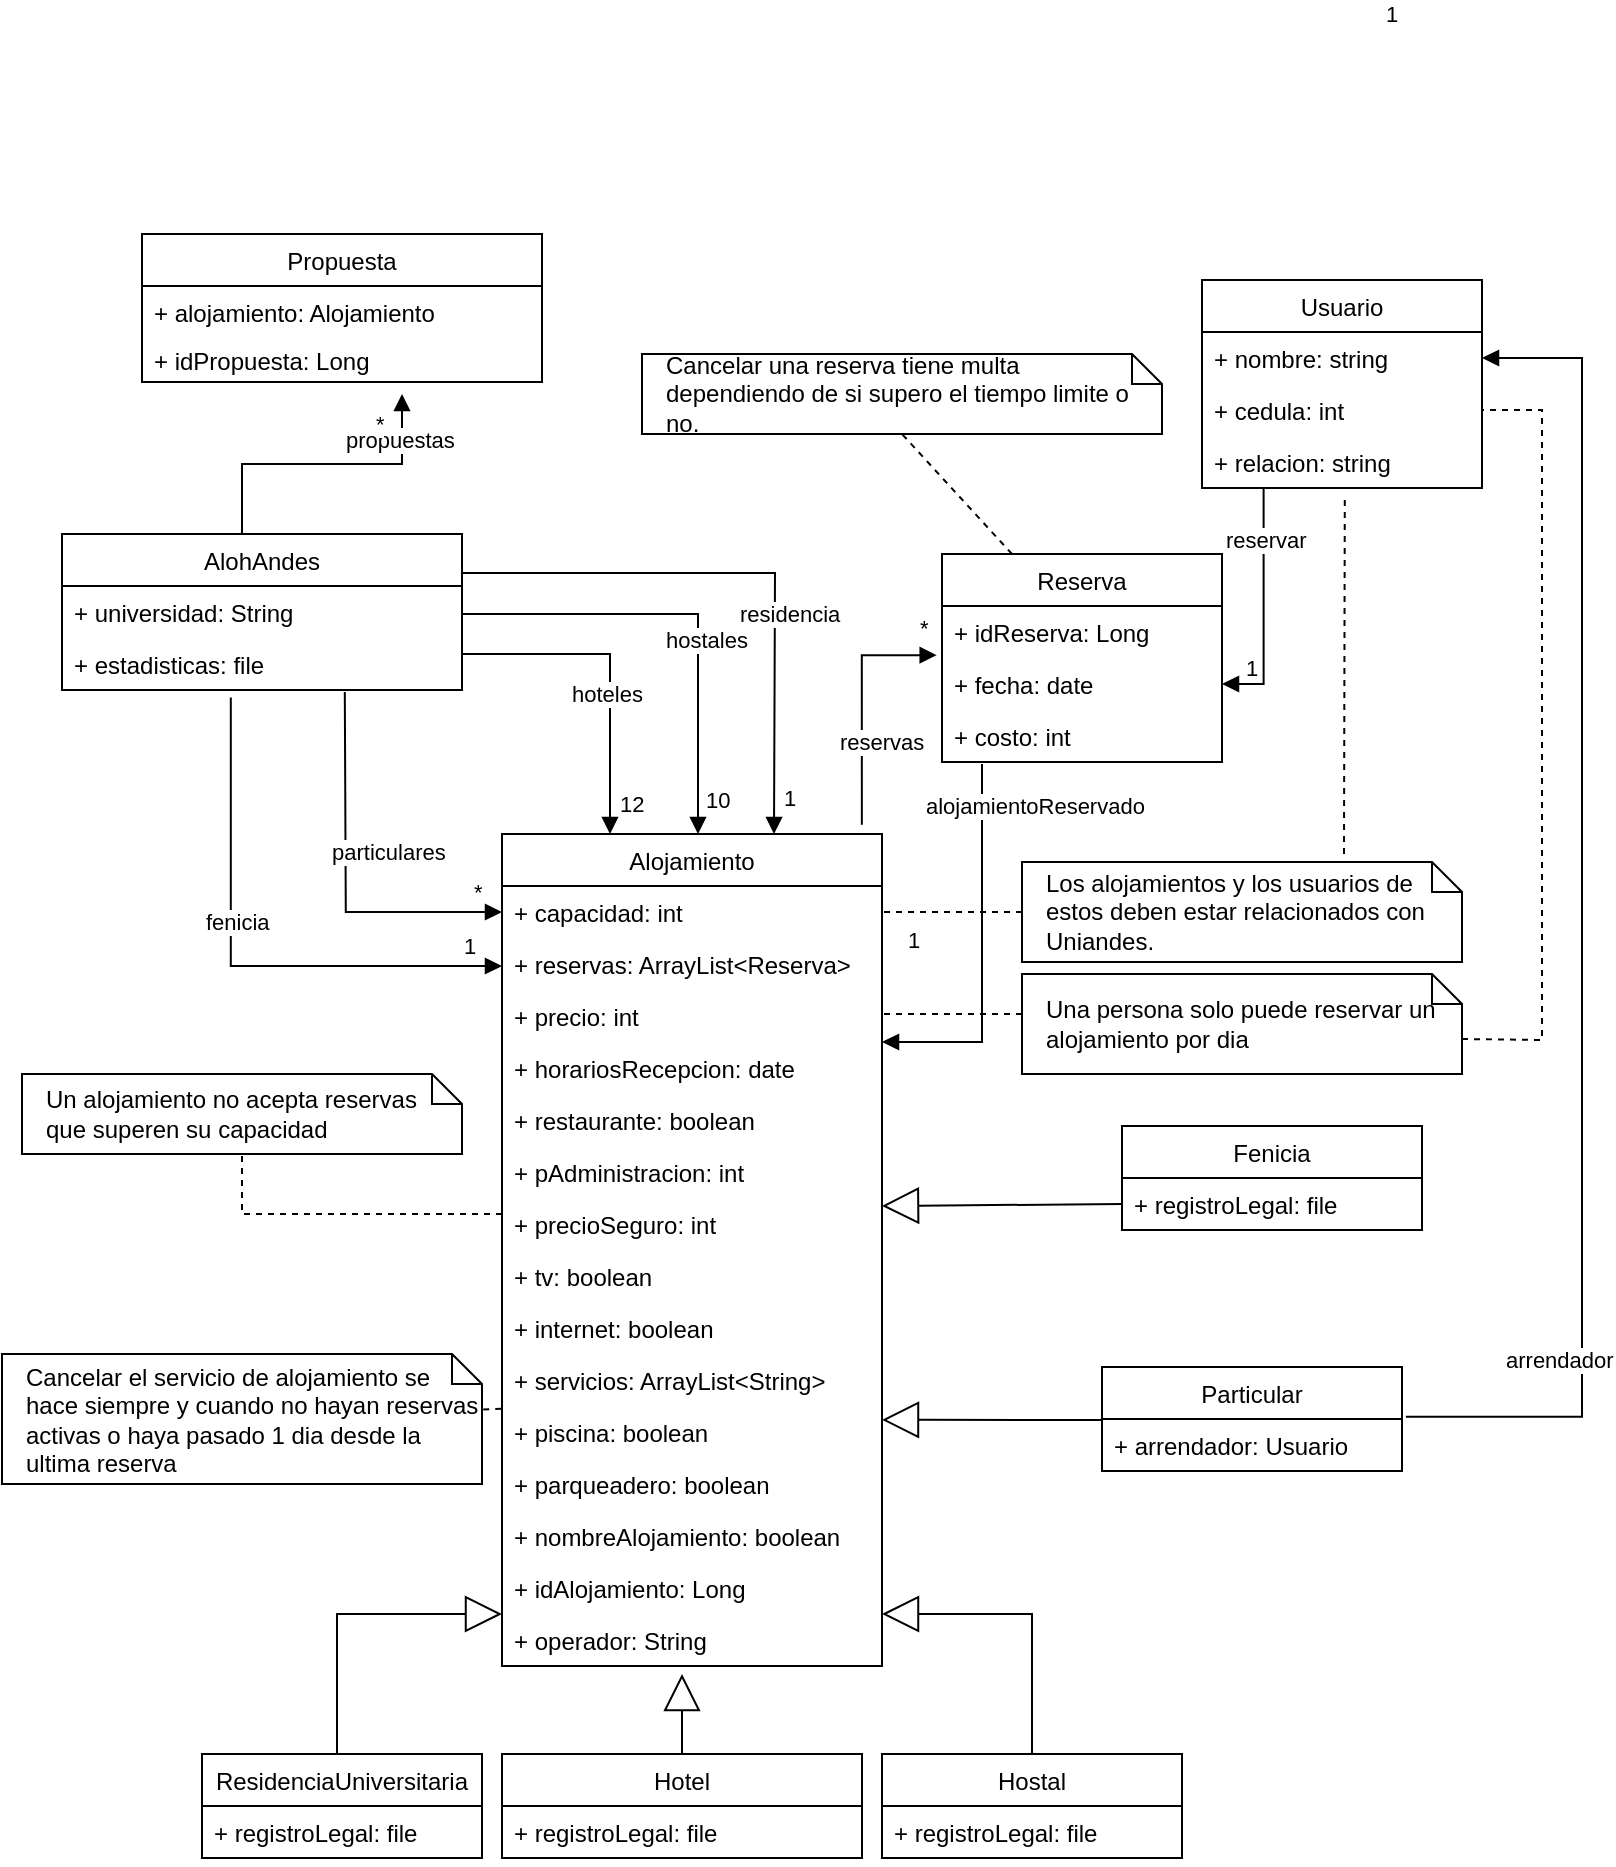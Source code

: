 <mxfile version="20.8.20" type="github">
  <diagram id="C5RBs43oDa-KdzZeNtuy" name="Page-1">
    <mxGraphModel dx="746" dy="1719" grid="1" gridSize="10" guides="1" tooltips="1" connect="1" arrows="1" fold="1" page="1" pageScale="1" pageWidth="827" pageHeight="1169" math="0" shadow="0">
      <root>
        <mxCell id="WIyWlLk6GJQsqaUBKTNV-0" />
        <mxCell id="WIyWlLk6GJQsqaUBKTNV-1" parent="WIyWlLk6GJQsqaUBKTNV-0" />
        <mxCell id="SDHKudVN_qbjvCetMOLD-1" value="AlohAndes" style="swimlane;fontStyle=0;childLayout=stackLayout;horizontal=1;startSize=26;fillColor=none;horizontalStack=0;resizeParent=1;resizeParentMax=0;resizeLast=0;collapsible=1;marginBottom=0;" vertex="1" parent="WIyWlLk6GJQsqaUBKTNV-1">
          <mxGeometry x="40" y="190" width="200" height="78" as="geometry" />
        </mxCell>
        <mxCell id="SDHKudVN_qbjvCetMOLD-114" value="+ universidad: String" style="text;strokeColor=none;fillColor=none;align=left;verticalAlign=top;spacingLeft=4;spacingRight=4;overflow=hidden;rotatable=0;points=[[0,0.5],[1,0.5]];portConstraint=eastwest;" vertex="1" parent="SDHKudVN_qbjvCetMOLD-1">
          <mxGeometry y="26" width="200" height="26" as="geometry" />
        </mxCell>
        <mxCell id="SDHKudVN_qbjvCetMOLD-115" value="+ estadisticas: file" style="text;strokeColor=none;fillColor=none;align=left;verticalAlign=top;spacingLeft=4;spacingRight=4;overflow=hidden;rotatable=0;points=[[0,0.5],[1,0.5]];portConstraint=eastwest;" vertex="1" parent="SDHKudVN_qbjvCetMOLD-1">
          <mxGeometry y="52" width="200" height="26" as="geometry" />
        </mxCell>
        <mxCell id="SDHKudVN_qbjvCetMOLD-6" value="Hotel" style="swimlane;fontStyle=0;childLayout=stackLayout;horizontal=1;startSize=26;fillColor=none;horizontalStack=0;resizeParent=1;resizeParentMax=0;resizeLast=0;collapsible=1;marginBottom=0;" vertex="1" parent="WIyWlLk6GJQsqaUBKTNV-1">
          <mxGeometry x="260" y="800" width="180" height="52" as="geometry" />
        </mxCell>
        <mxCell id="SDHKudVN_qbjvCetMOLD-7" value="+ registroLegal: file" style="text;strokeColor=none;fillColor=none;align=left;verticalAlign=top;spacingLeft=4;spacingRight=4;overflow=hidden;rotatable=0;points=[[0,0.5],[1,0.5]];portConstraint=eastwest;" vertex="1" parent="SDHKudVN_qbjvCetMOLD-6">
          <mxGeometry y="26" width="180" height="26" as="geometry" />
        </mxCell>
        <mxCell id="SDHKudVN_qbjvCetMOLD-10" value="Hostal" style="swimlane;fontStyle=0;childLayout=stackLayout;horizontal=1;startSize=26;fillColor=none;horizontalStack=0;resizeParent=1;resizeParentMax=0;resizeLast=0;collapsible=1;marginBottom=0;" vertex="1" parent="WIyWlLk6GJQsqaUBKTNV-1">
          <mxGeometry x="450" y="800" width="150" height="52" as="geometry" />
        </mxCell>
        <mxCell id="SDHKudVN_qbjvCetMOLD-11" value="+ registroLegal: file" style="text;strokeColor=none;fillColor=none;align=left;verticalAlign=top;spacingLeft=4;spacingRight=4;overflow=hidden;rotatable=0;points=[[0,0.5],[1,0.5]];portConstraint=eastwest;" vertex="1" parent="SDHKudVN_qbjvCetMOLD-10">
          <mxGeometry y="26" width="150" height="26" as="geometry" />
        </mxCell>
        <mxCell id="SDHKudVN_qbjvCetMOLD-14" value="ResidenciaUniversitaria" style="swimlane;fontStyle=0;childLayout=stackLayout;horizontal=1;startSize=26;fillColor=none;horizontalStack=0;resizeParent=1;resizeParentMax=0;resizeLast=0;collapsible=1;marginBottom=0;" vertex="1" parent="WIyWlLk6GJQsqaUBKTNV-1">
          <mxGeometry x="110" y="800" width="140" height="52" as="geometry" />
        </mxCell>
        <mxCell id="SDHKudVN_qbjvCetMOLD-15" value="+ registroLegal: file" style="text;strokeColor=none;fillColor=none;align=left;verticalAlign=top;spacingLeft=4;spacingRight=4;overflow=hidden;rotatable=0;points=[[0,0.5],[1,0.5]];portConstraint=eastwest;" vertex="1" parent="SDHKudVN_qbjvCetMOLD-14">
          <mxGeometry y="26" width="140" height="26" as="geometry" />
        </mxCell>
        <mxCell id="SDHKudVN_qbjvCetMOLD-18" value="Alojamiento" style="swimlane;fontStyle=0;childLayout=stackLayout;horizontal=1;startSize=26;fillColor=none;horizontalStack=0;resizeParent=1;resizeParentMax=0;resizeLast=0;collapsible=1;marginBottom=0;" vertex="1" parent="WIyWlLk6GJQsqaUBKTNV-1">
          <mxGeometry x="260" y="340" width="190" height="416" as="geometry" />
        </mxCell>
        <mxCell id="SDHKudVN_qbjvCetMOLD-19" value="+ capacidad: int" style="text;strokeColor=none;fillColor=none;align=left;verticalAlign=top;spacingLeft=4;spacingRight=4;overflow=hidden;rotatable=0;points=[[0,0.5],[1,0.5]];portConstraint=eastwest;" vertex="1" parent="SDHKudVN_qbjvCetMOLD-18">
          <mxGeometry y="26" width="190" height="26" as="geometry" />
        </mxCell>
        <mxCell id="SDHKudVN_qbjvCetMOLD-20" value="+ reservas: ArrayList&lt;Reserva&gt;" style="text;strokeColor=none;fillColor=none;align=left;verticalAlign=top;spacingLeft=4;spacingRight=4;overflow=hidden;rotatable=0;points=[[0,0.5],[1,0.5]];portConstraint=eastwest;" vertex="1" parent="SDHKudVN_qbjvCetMOLD-18">
          <mxGeometry y="52" width="190" height="26" as="geometry" />
        </mxCell>
        <mxCell id="SDHKudVN_qbjvCetMOLD-91" value="+ precio: int" style="text;strokeColor=none;fillColor=none;align=left;verticalAlign=top;spacingLeft=4;spacingRight=4;overflow=hidden;rotatable=0;points=[[0,0.5],[1,0.5]];portConstraint=eastwest;" vertex="1" parent="SDHKudVN_qbjvCetMOLD-18">
          <mxGeometry y="78" width="190" height="26" as="geometry" />
        </mxCell>
        <mxCell id="SDHKudVN_qbjvCetMOLD-92" value="+ horariosRecepcion: date" style="text;strokeColor=none;fillColor=none;align=left;verticalAlign=top;spacingLeft=4;spacingRight=4;overflow=hidden;rotatable=0;points=[[0,0.5],[1,0.5]];portConstraint=eastwest;" vertex="1" parent="SDHKudVN_qbjvCetMOLD-18">
          <mxGeometry y="104" width="190" height="26" as="geometry" />
        </mxCell>
        <mxCell id="SDHKudVN_qbjvCetMOLD-93" value="+ restaurante: boolean" style="text;strokeColor=none;fillColor=none;align=left;verticalAlign=top;spacingLeft=4;spacingRight=4;overflow=hidden;rotatable=0;points=[[0,0.5],[1,0.5]];portConstraint=eastwest;" vertex="1" parent="SDHKudVN_qbjvCetMOLD-18">
          <mxGeometry y="130" width="190" height="26" as="geometry" />
        </mxCell>
        <mxCell id="SDHKudVN_qbjvCetMOLD-94" value="+ pAdministracion: int" style="text;strokeColor=none;fillColor=none;align=left;verticalAlign=top;spacingLeft=4;spacingRight=4;overflow=hidden;rotatable=0;points=[[0,0.5],[1,0.5]];portConstraint=eastwest;" vertex="1" parent="SDHKudVN_qbjvCetMOLD-18">
          <mxGeometry y="156" width="190" height="26" as="geometry" />
        </mxCell>
        <mxCell id="SDHKudVN_qbjvCetMOLD-95" value="+ precioSeguro: int" style="text;strokeColor=none;fillColor=none;align=left;verticalAlign=top;spacingLeft=4;spacingRight=4;overflow=hidden;rotatable=0;points=[[0,0.5],[1,0.5]];portConstraint=eastwest;" vertex="1" parent="SDHKudVN_qbjvCetMOLD-18">
          <mxGeometry y="182" width="190" height="26" as="geometry" />
        </mxCell>
        <mxCell id="SDHKudVN_qbjvCetMOLD-96" value="+ tv: boolean" style="text;strokeColor=none;fillColor=none;align=left;verticalAlign=top;spacingLeft=4;spacingRight=4;overflow=hidden;rotatable=0;points=[[0,0.5],[1,0.5]];portConstraint=eastwest;" vertex="1" parent="SDHKudVN_qbjvCetMOLD-18">
          <mxGeometry y="208" width="190" height="26" as="geometry" />
        </mxCell>
        <mxCell id="SDHKudVN_qbjvCetMOLD-98" value="+ internet: boolean" style="text;strokeColor=none;fillColor=none;align=left;verticalAlign=top;spacingLeft=4;spacingRight=4;overflow=hidden;rotatable=0;points=[[0,0.5],[1,0.5]];portConstraint=eastwest;" vertex="1" parent="SDHKudVN_qbjvCetMOLD-18">
          <mxGeometry y="234" width="190" height="26" as="geometry" />
        </mxCell>
        <mxCell id="SDHKudVN_qbjvCetMOLD-99" value="+ servicios: ArrayList&lt;String&gt;" style="text;strokeColor=none;fillColor=none;align=left;verticalAlign=top;spacingLeft=4;spacingRight=4;overflow=hidden;rotatable=0;points=[[0,0.5],[1,0.5]];portConstraint=eastwest;" vertex="1" parent="SDHKudVN_qbjvCetMOLD-18">
          <mxGeometry y="260" width="190" height="26" as="geometry" />
        </mxCell>
        <mxCell id="SDHKudVN_qbjvCetMOLD-100" value="+ piscina: boolean" style="text;strokeColor=none;fillColor=none;align=left;verticalAlign=top;spacingLeft=4;spacingRight=4;overflow=hidden;rotatable=0;points=[[0,0.5],[1,0.5]];portConstraint=eastwest;" vertex="1" parent="SDHKudVN_qbjvCetMOLD-18">
          <mxGeometry y="286" width="190" height="26" as="geometry" />
        </mxCell>
        <mxCell id="SDHKudVN_qbjvCetMOLD-101" value="+ parqueadero: boolean" style="text;strokeColor=none;fillColor=none;align=left;verticalAlign=top;spacingLeft=4;spacingRight=4;overflow=hidden;rotatable=0;points=[[0,0.5],[1,0.5]];portConstraint=eastwest;" vertex="1" parent="SDHKudVN_qbjvCetMOLD-18">
          <mxGeometry y="312" width="190" height="26" as="geometry" />
        </mxCell>
        <mxCell id="SDHKudVN_qbjvCetMOLD-104" value="+ nombreAlojamiento: boolean" style="text;strokeColor=none;fillColor=none;align=left;verticalAlign=top;spacingLeft=4;spacingRight=4;overflow=hidden;rotatable=0;points=[[0,0.5],[1,0.5]];portConstraint=eastwest;" vertex="1" parent="SDHKudVN_qbjvCetMOLD-18">
          <mxGeometry y="338" width="190" height="26" as="geometry" />
        </mxCell>
        <mxCell id="SDHKudVN_qbjvCetMOLD-105" value="+ idAlojamiento: Long" style="text;strokeColor=none;fillColor=none;align=left;verticalAlign=top;spacingLeft=4;spacingRight=4;overflow=hidden;rotatable=0;points=[[0,0.5],[1,0.5]];portConstraint=eastwest;" vertex="1" parent="SDHKudVN_qbjvCetMOLD-18">
          <mxGeometry y="364" width="190" height="26" as="geometry" />
        </mxCell>
        <mxCell id="SDHKudVN_qbjvCetMOLD-109" value="+ operador: String" style="text;strokeColor=none;fillColor=none;align=left;verticalAlign=top;spacingLeft=4;spacingRight=4;overflow=hidden;rotatable=0;points=[[0,0.5],[1,0.5]];portConstraint=eastwest;" vertex="1" parent="SDHKudVN_qbjvCetMOLD-18">
          <mxGeometry y="390" width="190" height="26" as="geometry" />
        </mxCell>
        <mxCell id="SDHKudVN_qbjvCetMOLD-22" value="Los alojamientos y los usuarios de estos deben estar relacionados con Uniandes." style="shape=note;size=15;align=left;spacingLeft=10;html=1;whiteSpace=wrap;" vertex="1" parent="WIyWlLk6GJQsqaUBKTNV-1">
          <mxGeometry x="520" y="354" width="220" height="50" as="geometry" />
        </mxCell>
        <mxCell id="SDHKudVN_qbjvCetMOLD-23" value="" style="edgeStyle=none;endArrow=none;exitX=0;exitY=0.5;dashed=1;html=1;rounded=0;entryX=1;entryY=0.5;entryDx=0;entryDy=0;exitDx=0;exitDy=0;exitPerimeter=0;" edge="1" source="SDHKudVN_qbjvCetMOLD-22" parent="WIyWlLk6GJQsqaUBKTNV-1" target="SDHKudVN_qbjvCetMOLD-19">
          <mxGeometry x="1" relative="1" as="geometry">
            <mxPoint x="550" y="230" as="targetPoint" />
          </mxGeometry>
        </mxCell>
        <mxCell id="SDHKudVN_qbjvCetMOLD-26" value="Usuario" style="swimlane;fontStyle=0;childLayout=stackLayout;horizontal=1;startSize=26;fillColor=none;horizontalStack=0;resizeParent=1;resizeParentMax=0;resizeLast=0;collapsible=1;marginBottom=0;" vertex="1" parent="WIyWlLk6GJQsqaUBKTNV-1">
          <mxGeometry x="610" y="63" width="140" height="104" as="geometry" />
        </mxCell>
        <mxCell id="SDHKudVN_qbjvCetMOLD-27" value="+ nombre: string" style="text;strokeColor=none;fillColor=none;align=left;verticalAlign=top;spacingLeft=4;spacingRight=4;overflow=hidden;rotatable=0;points=[[0,0.5],[1,0.5]];portConstraint=eastwest;" vertex="1" parent="SDHKudVN_qbjvCetMOLD-26">
          <mxGeometry y="26" width="140" height="26" as="geometry" />
        </mxCell>
        <mxCell id="SDHKudVN_qbjvCetMOLD-28" value="+ cedula: int" style="text;strokeColor=none;fillColor=none;align=left;verticalAlign=top;spacingLeft=4;spacingRight=4;overflow=hidden;rotatable=0;points=[[0,0.5],[1,0.5]];portConstraint=eastwest;" vertex="1" parent="SDHKudVN_qbjvCetMOLD-26">
          <mxGeometry y="52" width="140" height="26" as="geometry" />
        </mxCell>
        <mxCell id="SDHKudVN_qbjvCetMOLD-29" value="+ relacion: string" style="text;strokeColor=none;fillColor=none;align=left;verticalAlign=top;spacingLeft=4;spacingRight=4;overflow=hidden;rotatable=0;points=[[0,0.5],[1,0.5]];portConstraint=eastwest;" vertex="1" parent="SDHKudVN_qbjvCetMOLD-26">
          <mxGeometry y="78" width="140" height="26" as="geometry" />
        </mxCell>
        <mxCell id="SDHKudVN_qbjvCetMOLD-30" value="" style="edgeStyle=none;endArrow=none;dashed=1;html=1;rounded=0;entryX=0.51;entryY=1.118;entryDx=0;entryDy=0;entryPerimeter=0;" edge="1" parent="WIyWlLk6GJQsqaUBKTNV-1" target="SDHKudVN_qbjvCetMOLD-29">
          <mxGeometry x="1" relative="1" as="geometry">
            <mxPoint x="630" y="230" as="targetPoint" />
            <mxPoint x="681" y="350" as="sourcePoint" />
          </mxGeometry>
        </mxCell>
        <mxCell id="SDHKudVN_qbjvCetMOLD-34" value="hoteles" style="endArrow=block;endFill=1;html=1;edgeStyle=orthogonalEdgeStyle;align=left;verticalAlign=top;rounded=0;exitX=1;exitY=0.5;exitDx=0;exitDy=0;" edge="1" parent="WIyWlLk6GJQsqaUBKTNV-1">
          <mxGeometry x="-0.298" y="-7" relative="1" as="geometry">
            <mxPoint x="240" y="243.0" as="sourcePoint" />
            <mxPoint x="314" y="340" as="targetPoint" />
            <Array as="points">
              <mxPoint x="240" y="250" />
              <mxPoint x="314" y="250" />
            </Array>
            <mxPoint as="offset" />
          </mxGeometry>
        </mxCell>
        <mxCell id="SDHKudVN_qbjvCetMOLD-35" value="10" style="edgeLabel;resizable=0;html=1;align=left;verticalAlign=bottom;" connectable="0" vertex="1" parent="SDHKudVN_qbjvCetMOLD-34">
          <mxGeometry x="-1" relative="1" as="geometry">
            <mxPoint x="120" y="88" as="offset" />
          </mxGeometry>
        </mxCell>
        <mxCell id="SDHKudVN_qbjvCetMOLD-36" value="hostales" style="endArrow=block;endFill=1;html=1;edgeStyle=orthogonalEdgeStyle;align=left;verticalAlign=top;rounded=0;exitX=1;exitY=0.5;exitDx=0;exitDy=0;" edge="1" parent="WIyWlLk6GJQsqaUBKTNV-1">
          <mxGeometry x="-0.062" relative="1" as="geometry">
            <mxPoint x="240" y="243.0" as="sourcePoint" />
            <mxPoint x="358" y="340" as="targetPoint" />
            <Array as="points">
              <mxPoint x="240" y="230" />
              <mxPoint x="358" y="230" />
            </Array>
            <mxPoint as="offset" />
          </mxGeometry>
        </mxCell>
        <mxCell id="SDHKudVN_qbjvCetMOLD-37" value="12" style="edgeLabel;resizable=0;html=1;align=left;verticalAlign=bottom;" connectable="0" vertex="1" parent="SDHKudVN_qbjvCetMOLD-36">
          <mxGeometry x="-1" relative="1" as="geometry">
            <mxPoint x="77" y="90" as="offset" />
          </mxGeometry>
        </mxCell>
        <mxCell id="SDHKudVN_qbjvCetMOLD-38" value="residencia" style="endArrow=block;endFill=1;html=1;edgeStyle=orthogonalEdgeStyle;align=left;verticalAlign=top;rounded=0;exitX=1;exitY=0.25;exitDx=0;exitDy=0;" edge="1" parent="WIyWlLk6GJQsqaUBKTNV-1" source="SDHKudVN_qbjvCetMOLD-1">
          <mxGeometry x="-0.044" y="-7" relative="1" as="geometry">
            <mxPoint x="280" y="320" as="sourcePoint" />
            <mxPoint x="396" y="340" as="targetPoint" />
            <mxPoint as="offset" />
          </mxGeometry>
        </mxCell>
        <mxCell id="SDHKudVN_qbjvCetMOLD-39" value="1" style="edgeLabel;resizable=0;html=1;align=left;verticalAlign=bottom;" connectable="0" vertex="1" parent="SDHKudVN_qbjvCetMOLD-38">
          <mxGeometry x="-1" relative="1" as="geometry">
            <mxPoint x="159" y="121" as="offset" />
          </mxGeometry>
        </mxCell>
        <mxCell id="SDHKudVN_qbjvCetMOLD-43" value="fenicia" style="endArrow=block;endFill=1;html=1;edgeStyle=orthogonalEdgeStyle;align=left;verticalAlign=top;rounded=0;exitX=0.422;exitY=1.033;exitDx=0;exitDy=0;exitPerimeter=0;" edge="1" parent="WIyWlLk6GJQsqaUBKTNV-1">
          <mxGeometry x="-0.272" y="-14" relative="1" as="geometry">
            <mxPoint x="124.4" y="271.782" as="sourcePoint" />
            <mxPoint x="260" y="406" as="targetPoint" />
            <Array as="points">
              <mxPoint x="124" y="406" />
            </Array>
            <mxPoint y="1" as="offset" />
          </mxGeometry>
        </mxCell>
        <mxCell id="SDHKudVN_qbjvCetMOLD-44" value="1" style="edgeLabel;resizable=0;html=1;align=left;verticalAlign=bottom;rotation=0;" connectable="0" vertex="1" parent="SDHKudVN_qbjvCetMOLD-43">
          <mxGeometry x="-1" relative="1" as="geometry">
            <mxPoint x="115" y="133" as="offset" />
          </mxGeometry>
        </mxCell>
        <mxCell id="SDHKudVN_qbjvCetMOLD-45" value="particulares" style="endArrow=block;endFill=1;html=1;edgeStyle=orthogonalEdgeStyle;align=left;verticalAlign=top;rounded=0;exitX=0.707;exitY=0.981;exitDx=0;exitDy=0;exitPerimeter=0;entryX=0;entryY=0.5;entryDx=0;entryDy=0;" edge="1" parent="WIyWlLk6GJQsqaUBKTNV-1" target="SDHKudVN_qbjvCetMOLD-19">
          <mxGeometry x="-0.287" y="-9" relative="1" as="geometry">
            <mxPoint x="181.4" y="268.974" as="sourcePoint" />
            <mxPoint x="410" y="320" as="targetPoint" />
            <mxPoint as="offset" />
          </mxGeometry>
        </mxCell>
        <mxCell id="SDHKudVN_qbjvCetMOLD-46" value="*" style="edgeLabel;resizable=0;html=1;align=left;verticalAlign=bottom;" connectable="0" vertex="1" parent="SDHKudVN_qbjvCetMOLD-45">
          <mxGeometry x="-1" relative="1" as="geometry">
            <mxPoint x="63" y="109" as="offset" />
          </mxGeometry>
        </mxCell>
        <mxCell id="SDHKudVN_qbjvCetMOLD-47" value="Una persona solo puede reservar un alojamiento por dia" style="shape=note;size=15;align=left;spacingLeft=10;html=1;whiteSpace=wrap;" vertex="1" parent="WIyWlLk6GJQsqaUBKTNV-1">
          <mxGeometry x="520" y="410" width="220" height="50" as="geometry" />
        </mxCell>
        <mxCell id="SDHKudVN_qbjvCetMOLD-49" value="" style="edgeStyle=none;endArrow=none;exitX=0;exitY=0.5;dashed=1;html=1;rounded=0;exitDx=0;exitDy=0;exitPerimeter=0;" edge="1" parent="WIyWlLk6GJQsqaUBKTNV-1">
          <mxGeometry x="1" relative="1" as="geometry">
            <mxPoint x="450" y="430" as="targetPoint" />
            <mxPoint x="520" y="430" as="sourcePoint" />
          </mxGeometry>
        </mxCell>
        <mxCell id="SDHKudVN_qbjvCetMOLD-50" value="" style="edgeStyle=none;endArrow=none;dashed=1;html=1;rounded=0;entryX=1;entryY=0.5;entryDx=0;entryDy=0;exitX=0;exitY=0;exitDx=220;exitDy=32.5;exitPerimeter=0;" edge="1" parent="WIyWlLk6GJQsqaUBKTNV-1" source="SDHKudVN_qbjvCetMOLD-47" target="SDHKudVN_qbjvCetMOLD-28">
          <mxGeometry x="1" relative="1" as="geometry">
            <mxPoint x="710" y="300" as="targetPoint" />
            <mxPoint x="790" y="390" as="sourcePoint" />
            <Array as="points">
              <mxPoint x="780" y="443" />
              <mxPoint x="780" y="128" />
            </Array>
          </mxGeometry>
        </mxCell>
        <mxCell id="SDHKudVN_qbjvCetMOLD-51" value="Un alojamiento no acepta reservas que superen su capacidad" style="shape=note;size=15;align=left;spacingLeft=10;html=1;whiteSpace=wrap;" vertex="1" parent="WIyWlLk6GJQsqaUBKTNV-1">
          <mxGeometry x="20" y="460" width="220" height="40" as="geometry" />
        </mxCell>
        <mxCell id="SDHKudVN_qbjvCetMOLD-52" value="Reserva" style="swimlane;fontStyle=0;childLayout=stackLayout;horizontal=1;startSize=26;fillColor=none;horizontalStack=0;resizeParent=1;resizeParentMax=0;resizeLast=0;collapsible=1;marginBottom=0;" vertex="1" parent="WIyWlLk6GJQsqaUBKTNV-1">
          <mxGeometry x="480" y="200" width="140" height="104" as="geometry" />
        </mxCell>
        <mxCell id="SDHKudVN_qbjvCetMOLD-53" value="+ idReserva: Long" style="text;strokeColor=none;fillColor=none;align=left;verticalAlign=top;spacingLeft=4;spacingRight=4;overflow=hidden;rotatable=0;points=[[0,0.5],[1,0.5]];portConstraint=eastwest;" vertex="1" parent="SDHKudVN_qbjvCetMOLD-52">
          <mxGeometry y="26" width="140" height="26" as="geometry" />
        </mxCell>
        <mxCell id="SDHKudVN_qbjvCetMOLD-54" value="+ fecha: date" style="text;strokeColor=none;fillColor=none;align=left;verticalAlign=top;spacingLeft=4;spacingRight=4;overflow=hidden;rotatable=0;points=[[0,0.5],[1,0.5]];portConstraint=eastwest;" vertex="1" parent="SDHKudVN_qbjvCetMOLD-52">
          <mxGeometry y="52" width="140" height="26" as="geometry" />
        </mxCell>
        <mxCell id="SDHKudVN_qbjvCetMOLD-55" value="+ costo: int" style="text;strokeColor=none;fillColor=none;align=left;verticalAlign=top;spacingLeft=4;spacingRight=4;overflow=hidden;rotatable=0;points=[[0,0.5],[1,0.5]];portConstraint=eastwest;" vertex="1" parent="SDHKudVN_qbjvCetMOLD-52">
          <mxGeometry y="78" width="140" height="26" as="geometry" />
        </mxCell>
        <mxCell id="SDHKudVN_qbjvCetMOLD-56" value="reservar" style="endArrow=block;endFill=1;html=1;edgeStyle=orthogonalEdgeStyle;align=left;verticalAlign=top;rounded=0;exitX=0.22;exitY=1.002;exitDx=0;exitDy=0;exitPerimeter=0;entryX=1;entryY=0.5;entryDx=0;entryDy=0;" edge="1" parent="WIyWlLk6GJQsqaUBKTNV-1" source="SDHKudVN_qbjvCetMOLD-29" target="SDHKudVN_qbjvCetMOLD-54">
          <mxGeometry x="-0.782" y="-21" relative="1" as="geometry">
            <mxPoint x="520" y="320" as="sourcePoint" />
            <mxPoint x="680" y="320" as="targetPoint" />
            <mxPoint as="offset" />
          </mxGeometry>
        </mxCell>
        <mxCell id="SDHKudVN_qbjvCetMOLD-57" value="1" style="edgeLabel;resizable=0;html=1;align=left;verticalAlign=bottom;" connectable="0" vertex="1" parent="SDHKudVN_qbjvCetMOLD-56">
          <mxGeometry x="-1" relative="1" as="geometry">
            <mxPoint x="-11" y="98" as="offset" />
          </mxGeometry>
        </mxCell>
        <mxCell id="SDHKudVN_qbjvCetMOLD-58" value="alojamientoReservado" style="endArrow=block;endFill=1;html=1;edgeStyle=orthogonalEdgeStyle;align=left;verticalAlign=top;rounded=0;entryX=1;entryY=0.25;entryDx=0;entryDy=0;" edge="1" parent="WIyWlLk6GJQsqaUBKTNV-1" target="SDHKudVN_qbjvCetMOLD-18">
          <mxGeometry x="-0.917" y="-30" relative="1" as="geometry">
            <mxPoint x="500" y="305" as="sourcePoint" />
            <mxPoint x="620" y="320" as="targetPoint" />
            <Array as="points">
              <mxPoint x="500" y="305" />
              <mxPoint x="500" y="366" />
            </Array>
            <mxPoint as="offset" />
          </mxGeometry>
        </mxCell>
        <mxCell id="SDHKudVN_qbjvCetMOLD-59" value="1" style="edgeLabel;resizable=0;html=1;align=left;verticalAlign=bottom;" connectable="0" vertex="1" parent="SDHKudVN_qbjvCetMOLD-58">
          <mxGeometry x="-1" relative="1" as="geometry">
            <mxPoint x="-39" y="96" as="offset" />
          </mxGeometry>
        </mxCell>
        <mxCell id="SDHKudVN_qbjvCetMOLD-60" value="reservas" style="endArrow=block;endFill=1;html=1;edgeStyle=orthogonalEdgeStyle;align=left;verticalAlign=top;rounded=0;entryX=-0.019;entryY=-0.054;entryDx=0;entryDy=0;entryPerimeter=0;exitX=0.947;exitY=-0.011;exitDx=0;exitDy=0;exitPerimeter=0;" edge="1" parent="WIyWlLk6GJQsqaUBKTNV-1" source="SDHKudVN_qbjvCetMOLD-18" target="SDHKudVN_qbjvCetMOLD-54">
          <mxGeometry x="-0.115" y="13" relative="1" as="geometry">
            <mxPoint x="280" y="400" as="sourcePoint" />
            <mxPoint x="440" y="400" as="targetPoint" />
            <mxPoint as="offset" />
          </mxGeometry>
        </mxCell>
        <mxCell id="SDHKudVN_qbjvCetMOLD-61" value="*" style="edgeLabel;resizable=0;html=1;align=left;verticalAlign=bottom;" connectable="0" vertex="1" parent="SDHKudVN_qbjvCetMOLD-60">
          <mxGeometry x="-1" relative="1" as="geometry">
            <mxPoint x="27" y="-90" as="offset" />
          </mxGeometry>
        </mxCell>
        <mxCell id="SDHKudVN_qbjvCetMOLD-65" value="Cancelar una reserva tiene multa dependiendo de si supero el tiempo limite o no." style="shape=note;size=15;align=left;spacingLeft=10;html=1;whiteSpace=wrap;" vertex="1" parent="WIyWlLk6GJQsqaUBKTNV-1">
          <mxGeometry x="330" y="100" width="260" height="40" as="geometry" />
        </mxCell>
        <mxCell id="SDHKudVN_qbjvCetMOLD-66" value="" style="edgeStyle=none;endArrow=none;exitX=0.25;exitY=0;dashed=1;html=1;rounded=0;entryX=0.5;entryY=1;entryDx=0;entryDy=0;exitDx=0;exitDy=0;entryPerimeter=0;" edge="1" parent="WIyWlLk6GJQsqaUBKTNV-1" source="SDHKudVN_qbjvCetMOLD-52" target="SDHKudVN_qbjvCetMOLD-65">
          <mxGeometry x="1" relative="1" as="geometry">
            <mxPoint x="460" y="160" as="targetPoint" />
            <mxPoint x="540" y="160" as="sourcePoint" />
          </mxGeometry>
        </mxCell>
        <mxCell id="SDHKudVN_qbjvCetMOLD-67" value="" style="edgeStyle=none;endArrow=none;dashed=1;html=1;rounded=0;entryX=0.5;entryY=1;entryDx=0;entryDy=0;entryPerimeter=0;" edge="1" parent="WIyWlLk6GJQsqaUBKTNV-1" target="SDHKudVN_qbjvCetMOLD-51">
          <mxGeometry x="1" relative="1" as="geometry">
            <mxPoint x="460" y="450" as="targetPoint" />
            <mxPoint x="260" y="530" as="sourcePoint" />
            <Array as="points">
              <mxPoint x="130" y="530" />
            </Array>
          </mxGeometry>
        </mxCell>
        <mxCell id="SDHKudVN_qbjvCetMOLD-69" value="Cancelar el servicio de alojamiento se hace siempre y cuando no hayan reservas activas o haya pasado 1 dia desde la ultima reserva" style="shape=note;size=15;align=left;spacingLeft=10;html=1;whiteSpace=wrap;" vertex="1" parent="WIyWlLk6GJQsqaUBKTNV-1">
          <mxGeometry x="10" y="600" width="240" height="65" as="geometry" />
        </mxCell>
        <mxCell id="SDHKudVN_qbjvCetMOLD-70" value="" style="edgeStyle=none;endArrow=none;dashed=1;html=1;rounded=0;exitX=-0.002;exitY=0.915;exitDx=0;exitDy=0;exitPerimeter=0;" edge="1" parent="WIyWlLk6GJQsqaUBKTNV-1" target="SDHKudVN_qbjvCetMOLD-69">
          <mxGeometry relative="1" as="geometry">
            <mxPoint x="140" y="510" as="targetPoint" />
            <mxPoint x="259.62" y="627.38" as="sourcePoint" />
          </mxGeometry>
        </mxCell>
        <mxCell id="SDHKudVN_qbjvCetMOLD-71" value="Propuesta" style="swimlane;fontStyle=0;childLayout=stackLayout;horizontal=1;startSize=26;fillColor=none;horizontalStack=0;resizeParent=1;resizeParentMax=0;resizeLast=0;collapsible=1;marginBottom=0;" vertex="1" parent="WIyWlLk6GJQsqaUBKTNV-1">
          <mxGeometry x="80" y="40" width="200" height="74" as="geometry" />
        </mxCell>
        <mxCell id="SDHKudVN_qbjvCetMOLD-72" value="+ alojamiento: Alojamiento" style="text;strokeColor=none;fillColor=none;align=left;verticalAlign=top;spacingLeft=4;spacingRight=4;overflow=hidden;rotatable=0;points=[[0,0.5],[1,0.5]];portConstraint=eastwest;" vertex="1" parent="SDHKudVN_qbjvCetMOLD-71">
          <mxGeometry y="26" width="200" height="24" as="geometry" />
        </mxCell>
        <mxCell id="SDHKudVN_qbjvCetMOLD-103" value="+ idPropuesta: Long" style="text;strokeColor=none;fillColor=none;align=left;verticalAlign=top;spacingLeft=4;spacingRight=4;overflow=hidden;rotatable=0;points=[[0,0.5],[1,0.5]];portConstraint=eastwest;" vertex="1" parent="SDHKudVN_qbjvCetMOLD-71">
          <mxGeometry y="50" width="200" height="24" as="geometry" />
        </mxCell>
        <mxCell id="SDHKudVN_qbjvCetMOLD-75" value="propuestas" style="endArrow=block;endFill=1;html=1;edgeStyle=orthogonalEdgeStyle;align=left;verticalAlign=top;rounded=0;exitX=0.5;exitY=0;exitDx=0;exitDy=0;" edge="1" parent="WIyWlLk6GJQsqaUBKTNV-1" source="SDHKudVN_qbjvCetMOLD-1">
          <mxGeometry x="0.187" y="25" relative="1" as="geometry">
            <mxPoint x="180" y="210" as="sourcePoint" />
            <mxPoint x="210" y="120" as="targetPoint" />
            <Array as="points">
              <mxPoint x="130" y="190" />
              <mxPoint x="130" y="155" />
              <mxPoint x="210" y="155" />
            </Array>
            <mxPoint as="offset" />
          </mxGeometry>
        </mxCell>
        <mxCell id="SDHKudVN_qbjvCetMOLD-76" value="*" style="edgeLabel;resizable=0;html=1;align=left;verticalAlign=bottom;fillColor=#CC99FF;" connectable="0" vertex="1" parent="SDHKudVN_qbjvCetMOLD-75">
          <mxGeometry x="-1" relative="1" as="geometry">
            <mxPoint x="55" y="-47" as="offset" />
          </mxGeometry>
        </mxCell>
        <mxCell id="SDHKudVN_qbjvCetMOLD-81" value="Particular" style="swimlane;fontStyle=0;childLayout=stackLayout;horizontal=1;startSize=26;fillColor=none;horizontalStack=0;resizeParent=1;resizeParentMax=0;resizeLast=0;collapsible=1;marginBottom=0;" vertex="1" parent="WIyWlLk6GJQsqaUBKTNV-1">
          <mxGeometry x="560" y="606.5" width="150" height="52" as="geometry" />
        </mxCell>
        <mxCell id="SDHKudVN_qbjvCetMOLD-83" value="+ arrendador: Usuario" style="text;strokeColor=none;fillColor=none;align=left;verticalAlign=top;spacingLeft=4;spacingRight=4;overflow=hidden;rotatable=0;points=[[0,0.5],[1,0.5]];portConstraint=eastwest;" vertex="1" parent="SDHKudVN_qbjvCetMOLD-81">
          <mxGeometry y="26" width="150" height="26" as="geometry" />
        </mxCell>
        <mxCell id="SDHKudVN_qbjvCetMOLD-85" value="Fenicia" style="swimlane;fontStyle=0;childLayout=stackLayout;horizontal=1;startSize=26;fillColor=none;horizontalStack=0;resizeParent=1;resizeParentMax=0;resizeLast=0;collapsible=1;marginBottom=0;" vertex="1" parent="WIyWlLk6GJQsqaUBKTNV-1">
          <mxGeometry x="570" y="486" width="150" height="52" as="geometry" />
        </mxCell>
        <mxCell id="SDHKudVN_qbjvCetMOLD-86" value="+ registroLegal: file" style="text;strokeColor=none;fillColor=none;align=left;verticalAlign=top;spacingLeft=4;spacingRight=4;overflow=hidden;rotatable=0;points=[[0,0.5],[1,0.5]];portConstraint=eastwest;" vertex="1" parent="SDHKudVN_qbjvCetMOLD-85">
          <mxGeometry y="26" width="150" height="26" as="geometry" />
        </mxCell>
        <mxCell id="SDHKudVN_qbjvCetMOLD-89" value="" style="endArrow=block;endSize=16;endFill=0;html=1;rounded=0;exitX=0;exitY=0.5;exitDx=0;exitDy=0;" edge="1" parent="WIyWlLk6GJQsqaUBKTNV-1" source="SDHKudVN_qbjvCetMOLD-86">
          <mxGeometry width="160" relative="1" as="geometry">
            <mxPoint x="535" y="660" as="sourcePoint" />
            <mxPoint x="450" y="526" as="targetPoint" />
          </mxGeometry>
        </mxCell>
        <mxCell id="SDHKudVN_qbjvCetMOLD-106" value="arrendador" style="endArrow=block;endFill=1;html=1;edgeStyle=orthogonalEdgeStyle;align=left;verticalAlign=top;rounded=0;exitX=1.013;exitY=-0.041;exitDx=0;exitDy=0;exitPerimeter=0;entryX=1;entryY=0.5;entryDx=0;entryDy=0;" edge="1" parent="WIyWlLk6GJQsqaUBKTNV-1" source="SDHKudVN_qbjvCetMOLD-83" target="SDHKudVN_qbjvCetMOLD-27">
          <mxGeometry x="-0.612" y="40" relative="1" as="geometry">
            <mxPoint x="630" y="680" as="sourcePoint" />
            <mxPoint x="790" y="680" as="targetPoint" />
            <Array as="points">
              <mxPoint x="800" y="631" />
              <mxPoint x="800" y="102" />
            </Array>
            <mxPoint as="offset" />
          </mxGeometry>
        </mxCell>
        <mxCell id="SDHKudVN_qbjvCetMOLD-107" value="1" style="edgeLabel;resizable=0;html=1;align=left;verticalAlign=bottom;fillColor=#CC99FF;" connectable="0" vertex="1" parent="SDHKudVN_qbjvCetMOLD-106">
          <mxGeometry x="-1" relative="1" as="geometry">
            <mxPoint x="-12" y="-693" as="offset" />
          </mxGeometry>
        </mxCell>
        <mxCell id="SDHKudVN_qbjvCetMOLD-108" value="" style="endArrow=block;endSize=16;endFill=0;html=1;rounded=0;" edge="1" parent="WIyWlLk6GJQsqaUBKTNV-1">
          <mxGeometry width="160" relative="1" as="geometry">
            <mxPoint x="560" y="633" as="sourcePoint" />
            <mxPoint x="450" y="632.91" as="targetPoint" />
          </mxGeometry>
        </mxCell>
        <mxCell id="SDHKudVN_qbjvCetMOLD-111" value="" style="endArrow=block;endSize=16;endFill=0;html=1;rounded=0;exitX=0.5;exitY=0;exitDx=0;exitDy=0;" edge="1" parent="WIyWlLk6GJQsqaUBKTNV-1" source="SDHKudVN_qbjvCetMOLD-10">
          <mxGeometry width="160" relative="1" as="geometry">
            <mxPoint x="560" y="730.09" as="sourcePoint" />
            <mxPoint x="450" y="730" as="targetPoint" />
            <Array as="points">
              <mxPoint x="525" y="730" />
            </Array>
          </mxGeometry>
        </mxCell>
        <mxCell id="SDHKudVN_qbjvCetMOLD-112" value="" style="endArrow=block;endSize=16;endFill=0;html=1;rounded=0;exitX=0.5;exitY=0;exitDx=0;exitDy=0;entryX=0;entryY=0;entryDx=0;entryDy=0;entryPerimeter=0;" edge="1" parent="WIyWlLk6GJQsqaUBKTNV-1" target="SDHKudVN_qbjvCetMOLD-109">
          <mxGeometry width="160" relative="1" as="geometry">
            <mxPoint x="177.5" y="800" as="sourcePoint" />
            <mxPoint x="102.5" y="730" as="targetPoint" />
            <Array as="points">
              <mxPoint x="177.5" y="730" />
            </Array>
          </mxGeometry>
        </mxCell>
        <mxCell id="SDHKudVN_qbjvCetMOLD-113" value="" style="endArrow=block;endSize=16;endFill=0;html=1;rounded=0;exitX=0.5;exitY=0;exitDx=0;exitDy=0;" edge="1" parent="WIyWlLk6GJQsqaUBKTNV-1" source="SDHKudVN_qbjvCetMOLD-6">
          <mxGeometry width="160" relative="1" as="geometry">
            <mxPoint x="414" y="780.09" as="sourcePoint" />
            <mxPoint x="350" y="760" as="targetPoint" />
          </mxGeometry>
        </mxCell>
      </root>
    </mxGraphModel>
  </diagram>
</mxfile>
